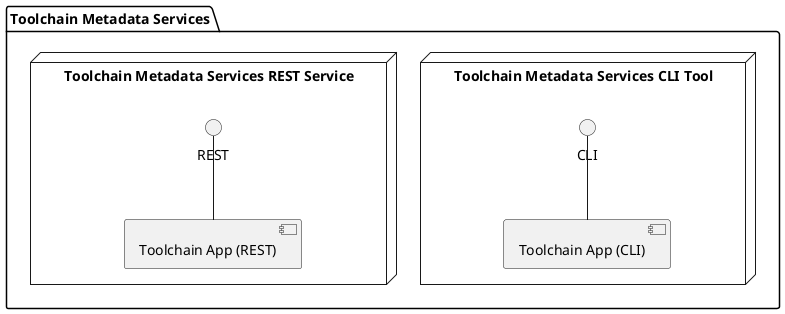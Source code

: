 ' Copyright (C) Microsoft Corporation

@startuml

package "Toolchain Metadata Services" {
    node "Toolchain Metadata Services CLI Tool" {
        CLI -- [Toolchain App (CLI)]
    }
    node "Toolchain Metadata Services REST Service" {
        REST -- [Toolchain App (REST)]
    }
}

@enduml
